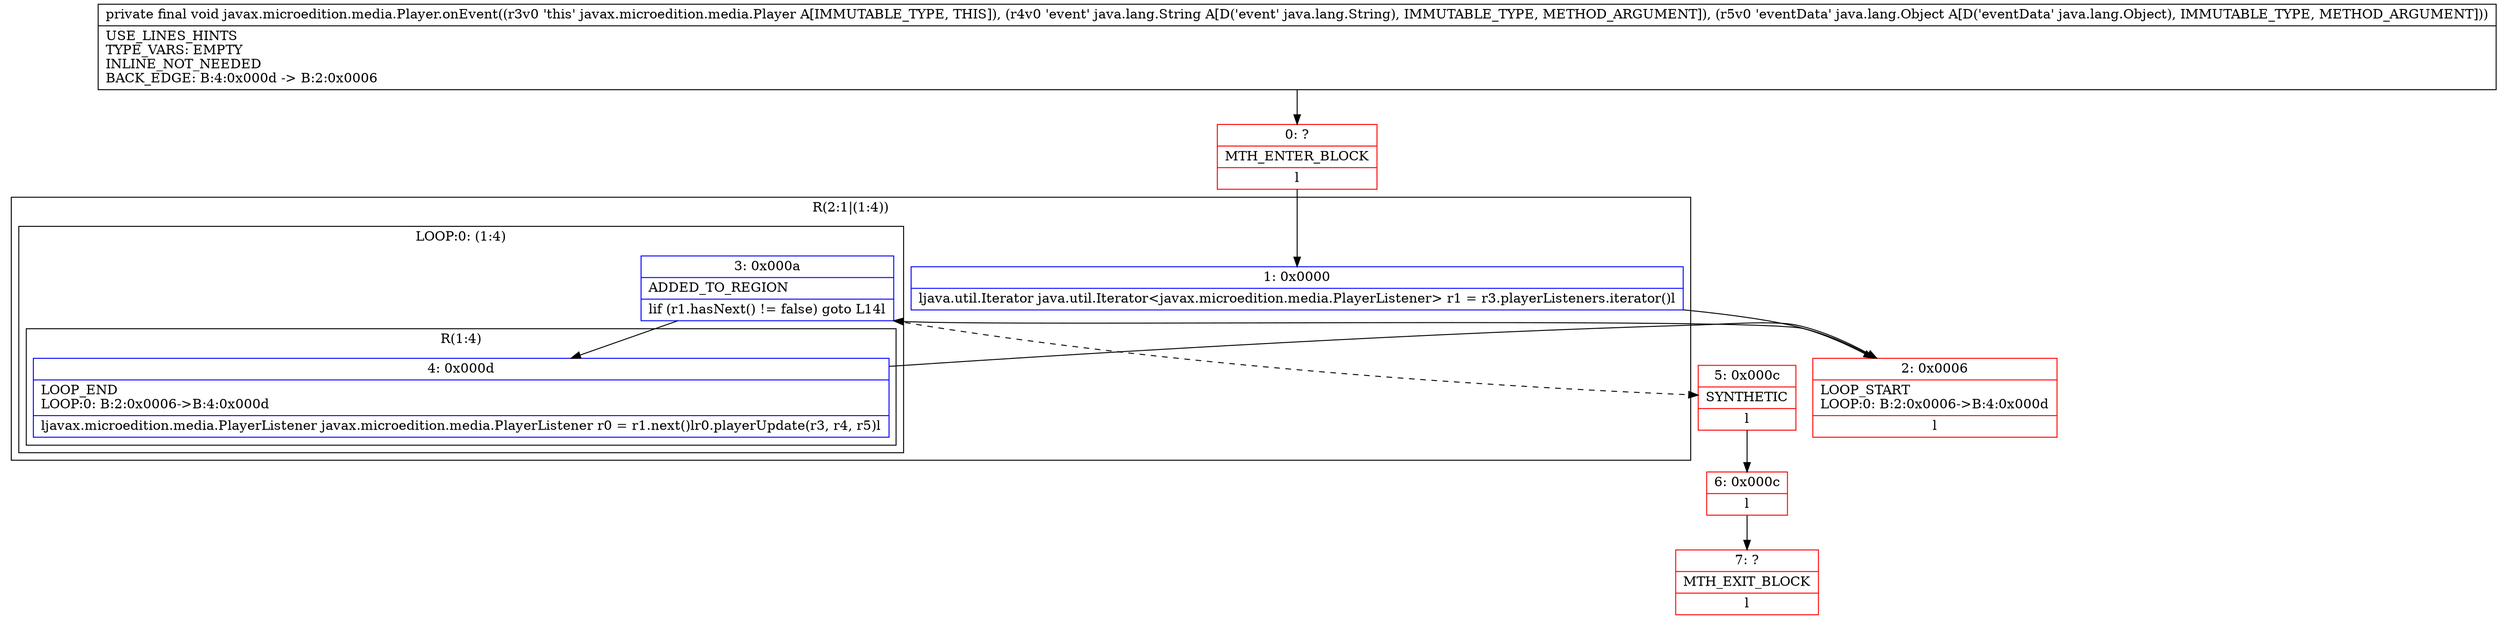digraph "CFG forjavax.microedition.media.Player.onEvent(Ljava\/lang\/String;Ljava\/lang\/Object;)V" {
subgraph cluster_Region_266161112 {
label = "R(2:1|(1:4))";
node [shape=record,color=blue];
Node_1 [shape=record,label="{1\:\ 0x0000|ljava.util.Iterator java.util.Iterator\<javax.microedition.media.PlayerListener\> r1 = r3.playerListeners.iterator()l}"];
subgraph cluster_LoopRegion_1166270342 {
label = "LOOP:0: (1:4)";
node [shape=record,color=blue];
Node_3 [shape=record,label="{3\:\ 0x000a|ADDED_TO_REGION\l|lif (r1.hasNext() != false) goto L14l}"];
subgraph cluster_Region_584202356 {
label = "R(1:4)";
node [shape=record,color=blue];
Node_4 [shape=record,label="{4\:\ 0x000d|LOOP_END\lLOOP:0: B:2:0x0006\-\>B:4:0x000d\l|ljavax.microedition.media.PlayerListener javax.microedition.media.PlayerListener r0 = r1.next()lr0.playerUpdate(r3, r4, r5)l}"];
}
}
}
Node_0 [shape=record,color=red,label="{0\:\ ?|MTH_ENTER_BLOCK\l|l}"];
Node_2 [shape=record,color=red,label="{2\:\ 0x0006|LOOP_START\lLOOP:0: B:2:0x0006\-\>B:4:0x000d\l|l}"];
Node_5 [shape=record,color=red,label="{5\:\ 0x000c|SYNTHETIC\l|l}"];
Node_6 [shape=record,color=red,label="{6\:\ 0x000c|l}"];
Node_7 [shape=record,color=red,label="{7\:\ ?|MTH_EXIT_BLOCK\l|l}"];
MethodNode[shape=record,label="{private final void javax.microedition.media.Player.onEvent((r3v0 'this' javax.microedition.media.Player A[IMMUTABLE_TYPE, THIS]), (r4v0 'event' java.lang.String A[D('event' java.lang.String), IMMUTABLE_TYPE, METHOD_ARGUMENT]), (r5v0 'eventData' java.lang.Object A[D('eventData' java.lang.Object), IMMUTABLE_TYPE, METHOD_ARGUMENT]))  | USE_LINES_HINTS\lTYPE_VARS: EMPTY\lINLINE_NOT_NEEDED\lBACK_EDGE: B:4:0x000d \-\> B:2:0x0006\l}"];
MethodNode -> Node_0;
Node_1 -> Node_2;
Node_3 -> Node_4;
Node_3 -> Node_5[style=dashed];
Node_4 -> Node_2;
Node_0 -> Node_1;
Node_2 -> Node_3;
Node_5 -> Node_6;
Node_6 -> Node_7;
}

